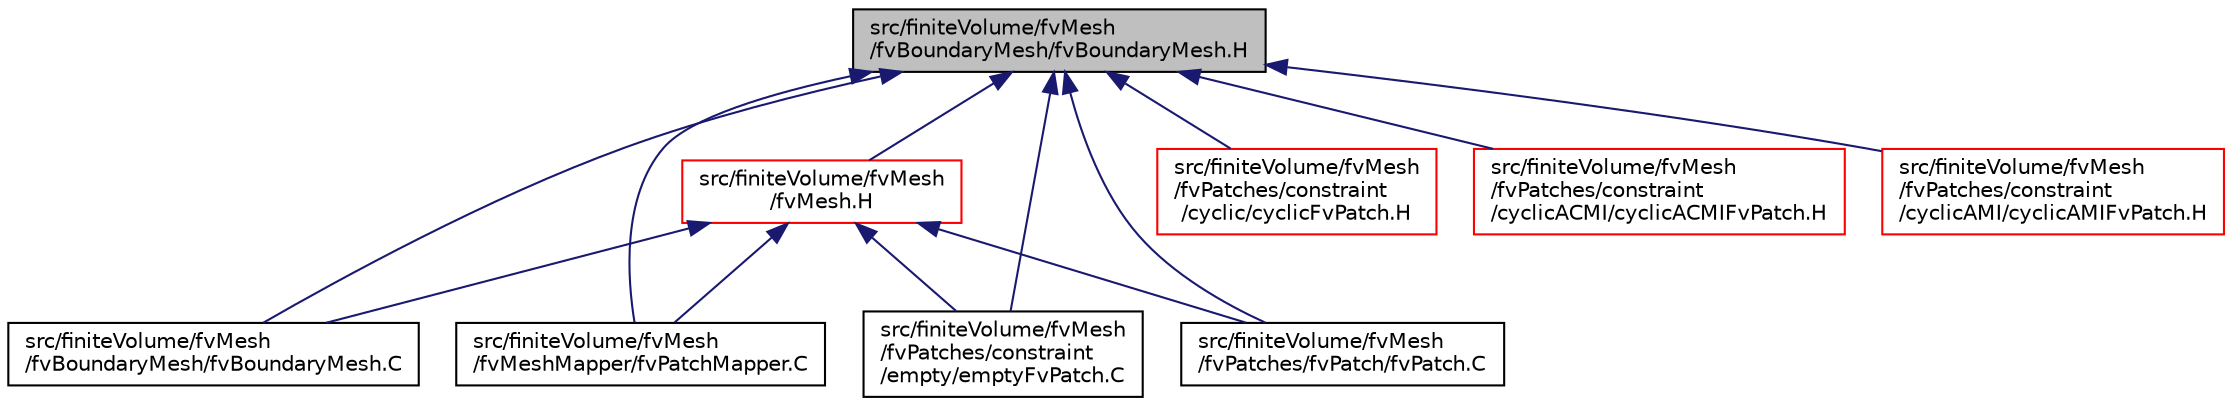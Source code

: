 digraph "src/finiteVolume/fvMesh/fvBoundaryMesh/fvBoundaryMesh.H"
{
  bgcolor="transparent";
  edge [fontname="Helvetica",fontsize="10",labelfontname="Helvetica",labelfontsize="10"];
  node [fontname="Helvetica",fontsize="10",shape=record];
  Node1 [label="src/finiteVolume/fvMesh\l/fvBoundaryMesh/fvBoundaryMesh.H",height=0.2,width=0.4,color="black", fillcolor="grey75", style="filled", fontcolor="black"];
  Node1 -> Node2 [dir="back",color="midnightblue",fontsize="10",style="solid",fontname="Helvetica"];
  Node2 [label="src/finiteVolume/fvMesh\l/fvBoundaryMesh/fvBoundaryMesh.C",height=0.2,width=0.4,color="black",URL="$a05995.html"];
  Node1 -> Node3 [dir="back",color="midnightblue",fontsize="10",style="solid",fontname="Helvetica"];
  Node3 [label="src/finiteVolume/fvMesh\l/fvMesh.H",height=0.2,width=0.4,color="red",URL="$a05998.html"];
  Node3 -> Node2 [dir="back",color="midnightblue",fontsize="10",style="solid",fontname="Helvetica"];
  Node3 -> Node4 [dir="back",color="midnightblue",fontsize="10",style="solid",fontname="Helvetica"];
  Node4 [label="src/finiteVolume/fvMesh\l/fvMeshMapper/fvPatchMapper.C",height=0.2,width=0.4,color="black",URL="$a06003.html"];
  Node3 -> Node5 [dir="back",color="midnightblue",fontsize="10",style="solid",fontname="Helvetica"];
  Node5 [label="src/finiteVolume/fvMesh\l/fvPatches/constraint\l/empty/emptyFvPatch.C",height=0.2,width=0.4,color="black",URL="$a06023.html"];
  Node3 -> Node6 [dir="back",color="midnightblue",fontsize="10",style="solid",fontname="Helvetica"];
  Node6 [label="src/finiteVolume/fvMesh\l/fvPatches/fvPatch/fvPatch.C",height=0.2,width=0.4,color="black",URL="$a06049.html"];
  Node1 -> Node4 [dir="back",color="midnightblue",fontsize="10",style="solid",fontname="Helvetica"];
  Node1 -> Node7 [dir="back",color="midnightblue",fontsize="10",style="solid",fontname="Helvetica"];
  Node7 [label="src/finiteVolume/fvMesh\l/fvPatches/constraint\l/cyclic/cyclicFvPatch.H",height=0.2,width=0.4,color="red",URL="$a06016.html"];
  Node1 -> Node8 [dir="back",color="midnightblue",fontsize="10",style="solid",fontname="Helvetica"];
  Node8 [label="src/finiteVolume/fvMesh\l/fvPatches/constraint\l/cyclicACMI/cyclicACMIFvPatch.H",height=0.2,width=0.4,color="red",URL="$a06018.html"];
  Node1 -> Node9 [dir="back",color="midnightblue",fontsize="10",style="solid",fontname="Helvetica"];
  Node9 [label="src/finiteVolume/fvMesh\l/fvPatches/constraint\l/cyclicAMI/cyclicAMIFvPatch.H",height=0.2,width=0.4,color="red",URL="$a06020.html"];
  Node1 -> Node5 [dir="back",color="midnightblue",fontsize="10",style="solid",fontname="Helvetica"];
  Node1 -> Node6 [dir="back",color="midnightblue",fontsize="10",style="solid",fontname="Helvetica"];
}
